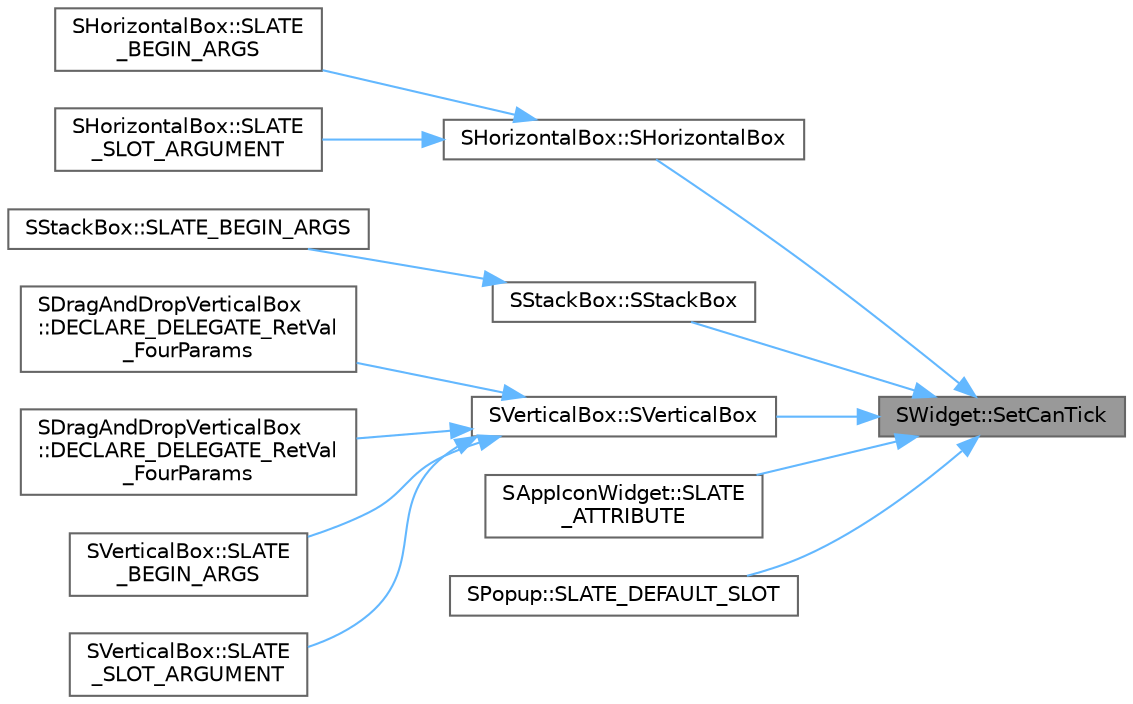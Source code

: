 digraph "SWidget::SetCanTick"
{
 // INTERACTIVE_SVG=YES
 // LATEX_PDF_SIZE
  bgcolor="transparent";
  edge [fontname=Helvetica,fontsize=10,labelfontname=Helvetica,labelfontsize=10];
  node [fontname=Helvetica,fontsize=10,shape=box,height=0.2,width=0.4];
  rankdir="RL";
  Node1 [id="Node000001",label="SWidget::SetCanTick",height=0.2,width=0.4,color="gray40", fillcolor="grey60", style="filled", fontcolor="black",tooltip=" "];
  Node1 -> Node2 [id="edge1_Node000001_Node000002",dir="back",color="steelblue1",style="solid",tooltip=" "];
  Node2 [id="Node000002",label="SHorizontalBox::SHorizontalBox",height=0.2,width=0.4,color="grey40", fillcolor="white", style="filled",URL="$d4/dc0/classSHorizontalBox.html#a38a7d18a936ae3d856e25fa2d67f65ef",tooltip=" "];
  Node2 -> Node3 [id="edge2_Node000002_Node000003",dir="back",color="steelblue1",style="solid",tooltip=" "];
  Node3 [id="Node000003",label="SHorizontalBox::SLATE\l_BEGIN_ARGS",height=0.2,width=0.4,color="grey40", fillcolor="white", style="filled",URL="$d4/dc0/classSHorizontalBox.html#a94730db91f37168878b70047c536e0ac",tooltip=" "];
  Node2 -> Node4 [id="edge3_Node000002_Node000004",dir="back",color="steelblue1",style="solid",tooltip=" "];
  Node4 [id="Node000004",label="SHorizontalBox::SLATE\l_SLOT_ARGUMENT",height=0.2,width=0.4,color="grey40", fillcolor="white", style="filled",URL="$d4/dc0/classSHorizontalBox.html#a884387955ad4f88af965d5c091933db3",tooltip=" "];
  Node1 -> Node5 [id="edge4_Node000001_Node000005",dir="back",color="steelblue1",style="solid",tooltip=" "];
  Node5 [id="Node000005",label="SStackBox::SStackBox",height=0.2,width=0.4,color="grey40", fillcolor="white", style="filled",URL="$d7/d02/classSStackBox.html#af9d8c2db0060b41bb851e2d010a5acc7",tooltip=" "];
  Node5 -> Node6 [id="edge5_Node000005_Node000006",dir="back",color="steelblue1",style="solid",tooltip=" "];
  Node6 [id="Node000006",label="SStackBox::SLATE_BEGIN_ARGS",height=0.2,width=0.4,color="grey40", fillcolor="white", style="filled",URL="$d7/d02/classSStackBox.html#aaa14d42e0db142d0d3227dc43b9dbd24",tooltip=" "];
  Node1 -> Node7 [id="edge6_Node000001_Node000007",dir="back",color="steelblue1",style="solid",tooltip=" "];
  Node7 [id="Node000007",label="SVerticalBox::SVerticalBox",height=0.2,width=0.4,color="grey40", fillcolor="white", style="filled",URL="$d9/d45/classSVerticalBox.html#a0c31fa7a82301dab35ca9f81e37fa95c",tooltip=" "];
  Node7 -> Node8 [id="edge7_Node000007_Node000008",dir="back",color="steelblue1",style="solid",tooltip=" "];
  Node8 [id="Node000008",label="SDragAndDropVerticalBox\l::DECLARE_DELEGATE_RetVal\l_FourParams",height=0.2,width=0.4,color="grey40", fillcolor="white", style="filled",URL="$d8/d13/classSDragAndDropVerticalBox.html#a3b24d6370d60daf5b77313cd15bf2cc2",tooltip="Delegate signature for handling the drop of FDragDropEvent onto target of type ItemType."];
  Node7 -> Node9 [id="edge8_Node000007_Node000009",dir="back",color="steelblue1",style="solid",tooltip=" "];
  Node9 [id="Node000009",label="SDragAndDropVerticalBox\l::DECLARE_DELEGATE_RetVal\l_FourParams",height=0.2,width=0.4,color="grey40", fillcolor="white", style="filled",URL="$d8/d13/classSDragAndDropVerticalBox.html#a1a19e95e13201147ce933ea8270f8ac9",tooltip="Delegate signature for querying whether this FDragDropEvent will be handled by the drop target of typ..."];
  Node7 -> Node10 [id="edge9_Node000007_Node000010",dir="back",color="steelblue1",style="solid",tooltip=" "];
  Node10 [id="Node000010",label="SVerticalBox::SLATE\l_BEGIN_ARGS",height=0.2,width=0.4,color="grey40", fillcolor="white", style="filled",URL="$d9/d45/classSVerticalBox.html#abee0ebb2a6da4fcd5d776578e586eb68",tooltip=" "];
  Node7 -> Node11 [id="edge10_Node000007_Node000011",dir="back",color="steelblue1",style="solid",tooltip=" "];
  Node11 [id="Node000011",label="SVerticalBox::SLATE\l_SLOT_ARGUMENT",height=0.2,width=0.4,color="grey40", fillcolor="white", style="filled",URL="$d9/d45/classSVerticalBox.html#a1b8d7e67ef1a48e047467473ec1eae4f",tooltip=" "];
  Node1 -> Node12 [id="edge11_Node000001_Node000012",dir="back",color="steelblue1",style="solid",tooltip=" "];
  Node12 [id="Node000012",label="SAppIconWidget::SLATE\l_ATTRIBUTE",height=0.2,width=0.4,color="grey40", fillcolor="white", style="filled",URL="$de/d72/classSAppIconWidget.html#a44288380df06b2cd17dce33f72dcac80",tooltip="Icon color and opacity."];
  Node1 -> Node13 [id="edge12_Node000001_Node000013",dir="back",color="steelblue1",style="solid",tooltip=" "];
  Node13 [id="Node000013",label="SPopup::SLATE_DEFAULT_SLOT",height=0.2,width=0.4,color="grey40", fillcolor="white", style="filled",URL="$de/d02/classSPopup.html#a0dceb67a45a7368a0b9ecaa47f09e4a7",tooltip=" "];
}
